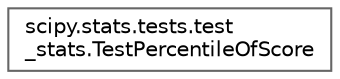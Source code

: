 digraph "Graphical Class Hierarchy"
{
 // LATEX_PDF_SIZE
  bgcolor="transparent";
  edge [fontname=Helvetica,fontsize=10,labelfontname=Helvetica,labelfontsize=10];
  node [fontname=Helvetica,fontsize=10,shape=box,height=0.2,width=0.4];
  rankdir="LR";
  Node0 [id="Node000000",label="scipy.stats.tests.test\l_stats.TestPercentileOfScore",height=0.2,width=0.4,color="grey40", fillcolor="white", style="filled",URL="$df/d4e/classscipy_1_1stats_1_1tests_1_1test__stats_1_1TestPercentileOfScore.html",tooltip=" "];
}
